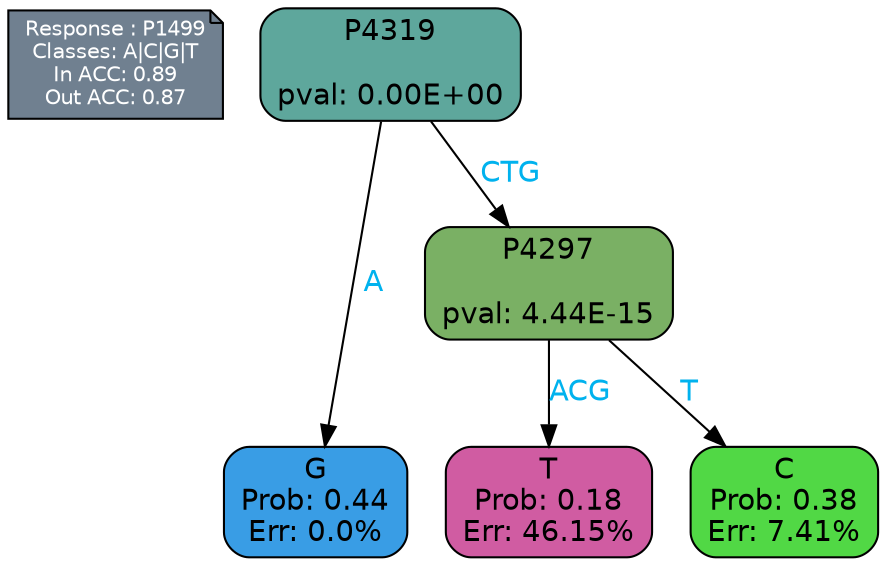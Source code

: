 digraph Tree {
node [shape=box, style="filled, rounded", color="black", fontname=helvetica] ;
graph [ranksep=equally, splines=polylines, bgcolor=transparent, dpi=600] ;
edge [fontname=helvetica] ;
LEGEND [label="Response : P1499
Classes: A|C|G|T
In ACC: 0.89
Out ACC: 0.87
",shape=note,align=left,style=filled,fillcolor="slategray",fontcolor="white",fontsize=10];1 [label="P4319

pval: 0.00E+00", fillcolor="#5ea79c"] ;
2 [label="G
Prob: 0.44
Err: 0.0%", fillcolor="#399de5"] ;
3 [label="P4297

pval: 4.44E-15", fillcolor="#7ab064"] ;
4 [label="T
Prob: 0.18
Err: 46.15%", fillcolor="#d05ca2"] ;
5 [label="C
Prob: 0.38
Err: 7.41%", fillcolor="#51d845"] ;
1 -> 2 [label="A",fontcolor=deepskyblue2] ;
1 -> 3 [label="CTG",fontcolor=deepskyblue2] ;
3 -> 4 [label="ACG",fontcolor=deepskyblue2] ;
3 -> 5 [label="T",fontcolor=deepskyblue2] ;
{rank = same; 2;4;5;}{rank = same; LEGEND;1;}}